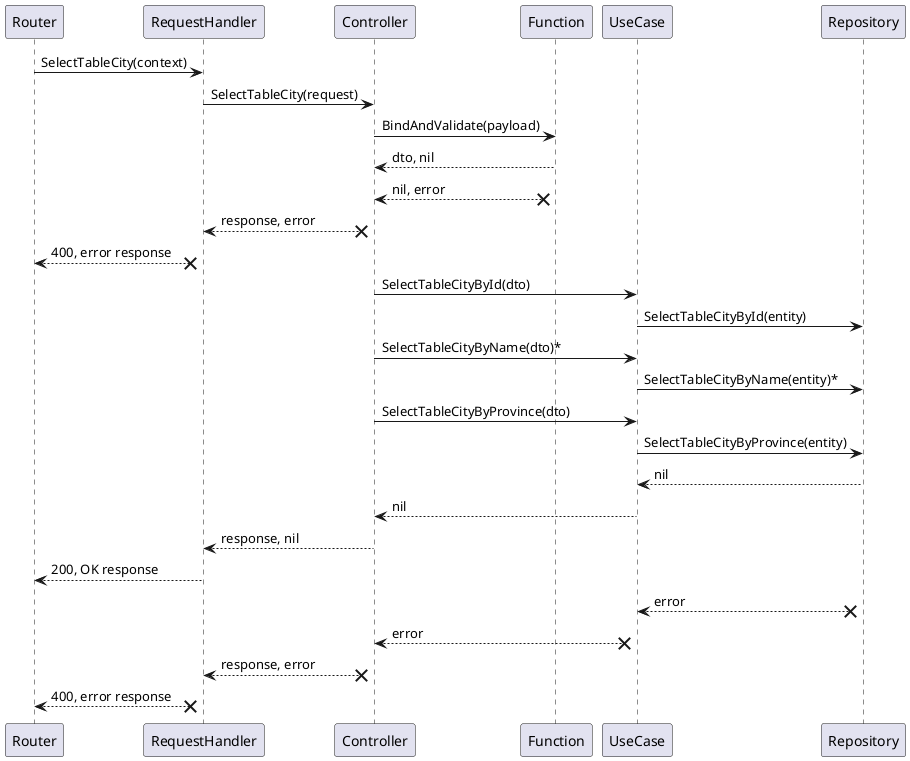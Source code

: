 @startuml
'https://plantuml.com/sequence-diagram

participant Router
participant RequestHandler as rh
participant Controller as ctrl
participant Function as func
participant UseCase as uc
participant Repository as repo

Router -> rh : SelectTableCity(context)
rh -> ctrl : SelectTableCity(request)
ctrl -> func : BindAndValidate(payload)
func --> ctrl : dto, nil
func x--> ctrl : nil, error
ctrl x--> rh : response, error
rh x--> Router : 400, error response
ctrl -> uc : SelectTableCityById(dto)
uc -> repo : SelectTableCityById(entity)
ctrl -> uc : SelectTableCityByName(dto)*
uc -> repo : SelectTableCityByName(entity)*
ctrl -> uc : SelectTableCityByProvince(dto)
uc -> repo : SelectTableCityByProvince(entity)
repo --> uc : nil
uc --> ctrl : nil
ctrl --> rh : response, nil
rh --> Router : 200, OK response
repo x--> uc : error
uc x--> ctrl : error
ctrl x--> rh : response, error
rh x--> Router : 400, error response

@enduml
